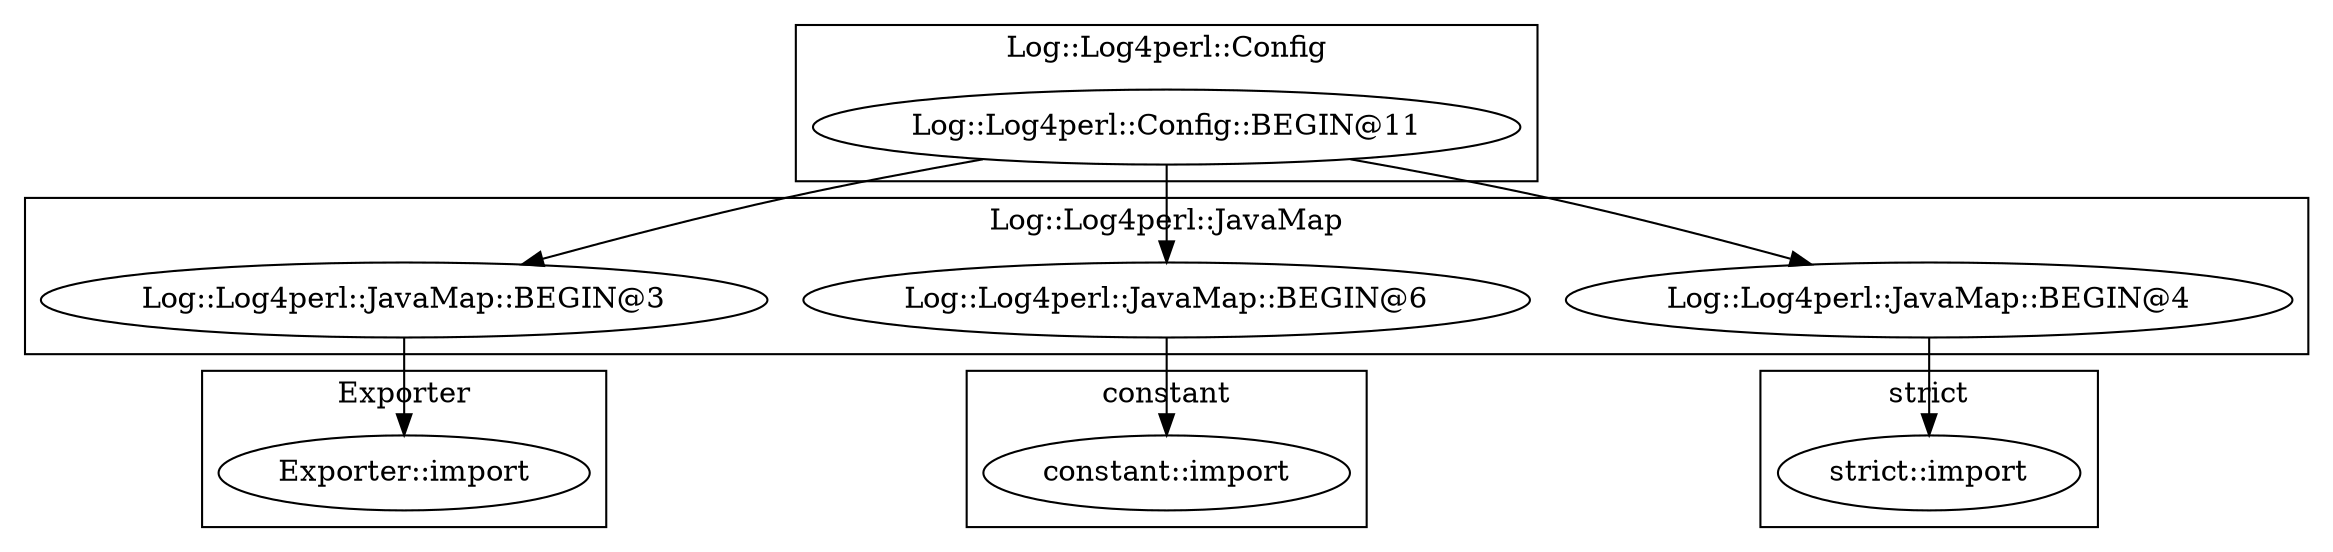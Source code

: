 digraph {
graph [overlap=false]
subgraph cluster_Exporter {
	label="Exporter";
	"Exporter::import";
}
subgraph cluster_Log_Log4perl_JavaMap {
	label="Log::Log4perl::JavaMap";
	"Log::Log4perl::JavaMap::BEGIN@3";
	"Log::Log4perl::JavaMap::BEGIN@6";
	"Log::Log4perl::JavaMap::BEGIN@4";
}
subgraph cluster_strict {
	label="strict";
	"strict::import";
}
subgraph cluster_constant {
	label="constant";
	"constant::import";
}
subgraph cluster_Log_Log4perl_Config {
	label="Log::Log4perl::Config";
	"Log::Log4perl::Config::BEGIN@11";
}
"Log::Log4perl::Config::BEGIN@11" -> "Log::Log4perl::JavaMap::BEGIN@6";
"Log::Log4perl::JavaMap::BEGIN@3" -> "Exporter::import";
"Log::Log4perl::Config::BEGIN@11" -> "Log::Log4perl::JavaMap::BEGIN@3";
"Log::Log4perl::JavaMap::BEGIN@6" -> "constant::import";
"Log::Log4perl::JavaMap::BEGIN@4" -> "strict::import";
"Log::Log4perl::Config::BEGIN@11" -> "Log::Log4perl::JavaMap::BEGIN@4";
}
